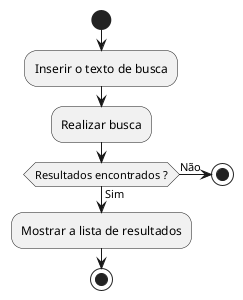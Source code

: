 @startuml
start
:Inserir o texto de busca;
:Realizar busca;
if (Resultados encontrados ?) then (Sim)
    :Mostrar a lista de resultados;
    else (Não)
    stop
endif
stop
@enduml